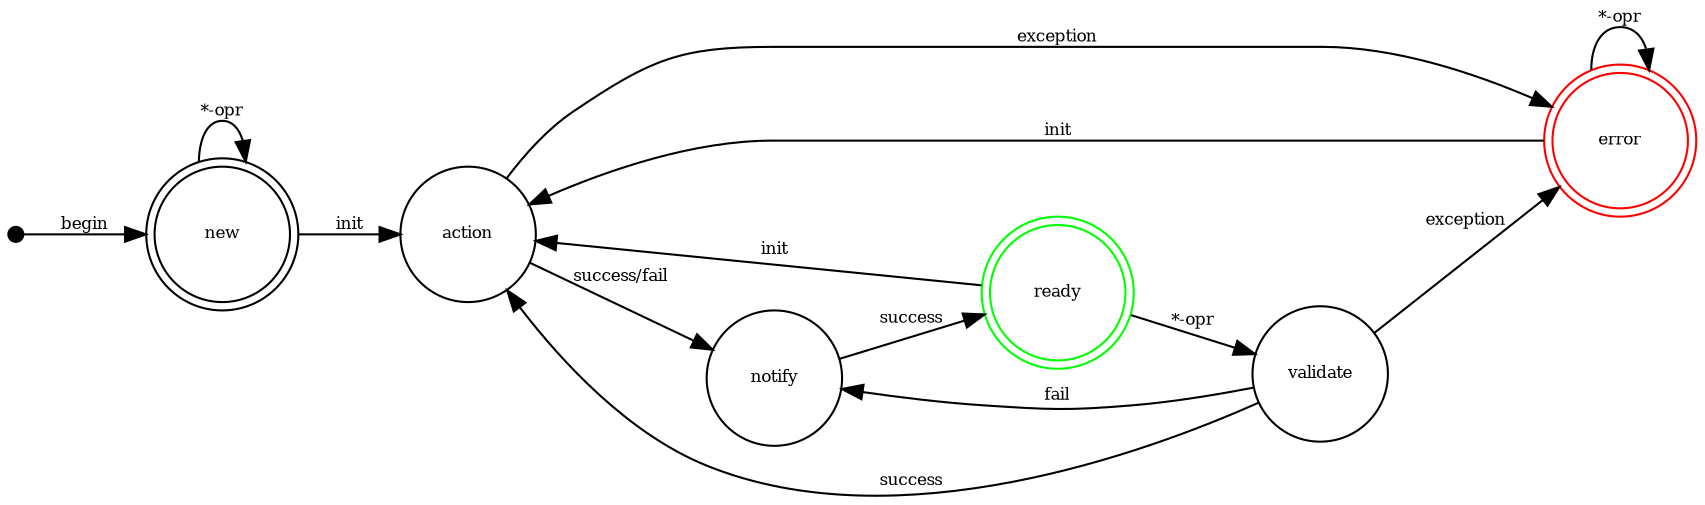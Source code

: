 digraph fog {
	// defaults
	node [ shape=circle, fontsize=8, fixedsize=true, width=0.9, group=A ]; 
  	edge [ fontsize=8 ]; 
  	rankdir=LR;
	
	// vertices
	start [ shape=point, fixedsize=false, width=0.1 ]
	new [ shape=doublecircle ];
	action;
	error [ shape=doublecircle, color=red ];
	ready [ shape=doublecircle, color=green ];
	validate;
	notify;

	// edges
	start -> new  [ label = "begin" ];
	new -> new [ label = "*-opr" ];
	new -> action [ label = "init" ];
	action -> notify [ label = "success/fail" ];
	action -> error [ label = "exception" ];
	error -> error [ label = "*-opr" ];
	error -> action [ label="init" ];
	validate -> action [ label = "success" ];
	validate -> error [ label = "exception" ];
	validate -> notify [ label = "fail" ];
	ready -> validate [ label = "*-opr" ];
	ready -> action [ label = "init" ];
	notify -> ready [ label = "success" ];
}
